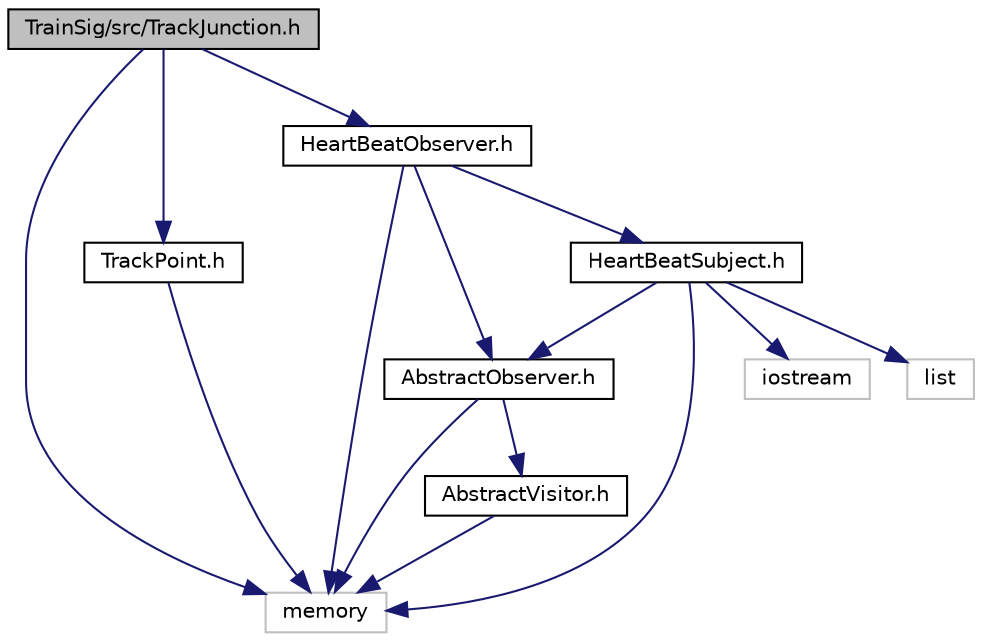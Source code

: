 digraph "TrainSig/src/TrackJunction.h"
{
 // LATEX_PDF_SIZE
  edge [fontname="Helvetica",fontsize="10",labelfontname="Helvetica",labelfontsize="10"];
  node [fontname="Helvetica",fontsize="10",shape=record];
  Node1 [label="TrainSig/src/TrackJunction.h",height=0.2,width=0.4,color="black", fillcolor="grey75", style="filled", fontcolor="black",tooltip="Track Junction class declaration."];
  Node1 -> Node2 [color="midnightblue",fontsize="10",style="solid",fontname="Helvetica"];
  Node2 [label="memory",height=0.2,width=0.4,color="grey75", fillcolor="white", style="filled",tooltip=" "];
  Node1 -> Node3 [color="midnightblue",fontsize="10",style="solid",fontname="Helvetica"];
  Node3 [label="TrackPoint.h",height=0.2,width=0.4,color="black", fillcolor="white", style="filled",URL="$_track_point_8h.html",tooltip="Track Point class declaration."];
  Node3 -> Node2 [color="midnightblue",fontsize="10",style="solid",fontname="Helvetica"];
  Node1 -> Node4 [color="midnightblue",fontsize="10",style="solid",fontname="Helvetica"];
  Node4 [label="HeartBeatObserver.h",height=0.2,width=0.4,color="black", fillcolor="white", style="filled",URL="$_heart_beat_observer_8h.html",tooltip="HeartBeatObserver interface definition."];
  Node4 -> Node2 [color="midnightblue",fontsize="10",style="solid",fontname="Helvetica"];
  Node4 -> Node5 [color="midnightblue",fontsize="10",style="solid",fontname="Helvetica"];
  Node5 [label="AbstractObserver.h",height=0.2,width=0.4,color="black", fillcolor="white", style="filled",URL="$_abstract_observer_8h.html",tooltip="Observer interface definition."];
  Node5 -> Node2 [color="midnightblue",fontsize="10",style="solid",fontname="Helvetica"];
  Node5 -> Node6 [color="midnightblue",fontsize="10",style="solid",fontname="Helvetica"];
  Node6 [label="AbstractVisitor.h",height=0.2,width=0.4,color="black", fillcolor="white", style="filled",URL="$_abstract_visitor_8h.html",tooltip="Visitor interface definition."];
  Node6 -> Node2 [color="midnightblue",fontsize="10",style="solid",fontname="Helvetica"];
  Node4 -> Node7 [color="midnightblue",fontsize="10",style="solid",fontname="Helvetica"];
  Node7 [label="HeartBeatSubject.h",height=0.2,width=0.4,color="black", fillcolor="white", style="filled",URL="$_heart_beat_subject_8h.html",tooltip="HeartBeatObserver class declaration."];
  Node7 -> Node8 [color="midnightblue",fontsize="10",style="solid",fontname="Helvetica"];
  Node8 [label="iostream",height=0.2,width=0.4,color="grey75", fillcolor="white", style="filled",tooltip=" "];
  Node7 -> Node9 [color="midnightblue",fontsize="10",style="solid",fontname="Helvetica"];
  Node9 [label="list",height=0.2,width=0.4,color="grey75", fillcolor="white", style="filled",tooltip=" "];
  Node7 -> Node2 [color="midnightblue",fontsize="10",style="solid",fontname="Helvetica"];
  Node7 -> Node5 [color="midnightblue",fontsize="10",style="solid",fontname="Helvetica"];
}
